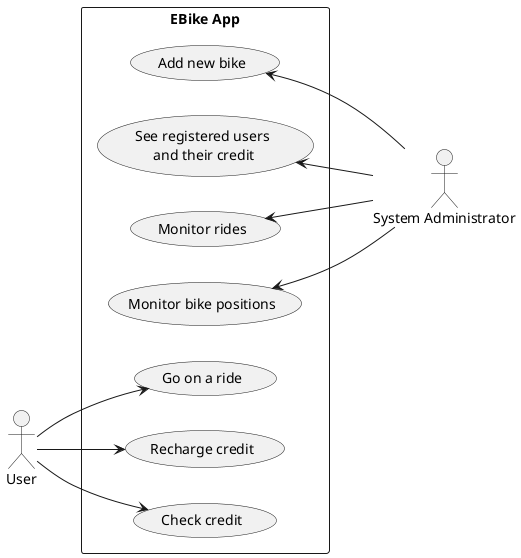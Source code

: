 @startuml use-cases

actor "User"
actor "System Administrator" as Admin

left to right direction

rectangle "EBike App" {
    User --> (Go on a ride)
    User --> (Recharge credit)
    User --> (Check credit)

    Admin -u-> (Monitor bike positions)
    Admin -u-> (Monitor rides)
    Admin -u-> (See registered users\n and their credit)
    Admin -u-> (Add new bike)
}

@enduml